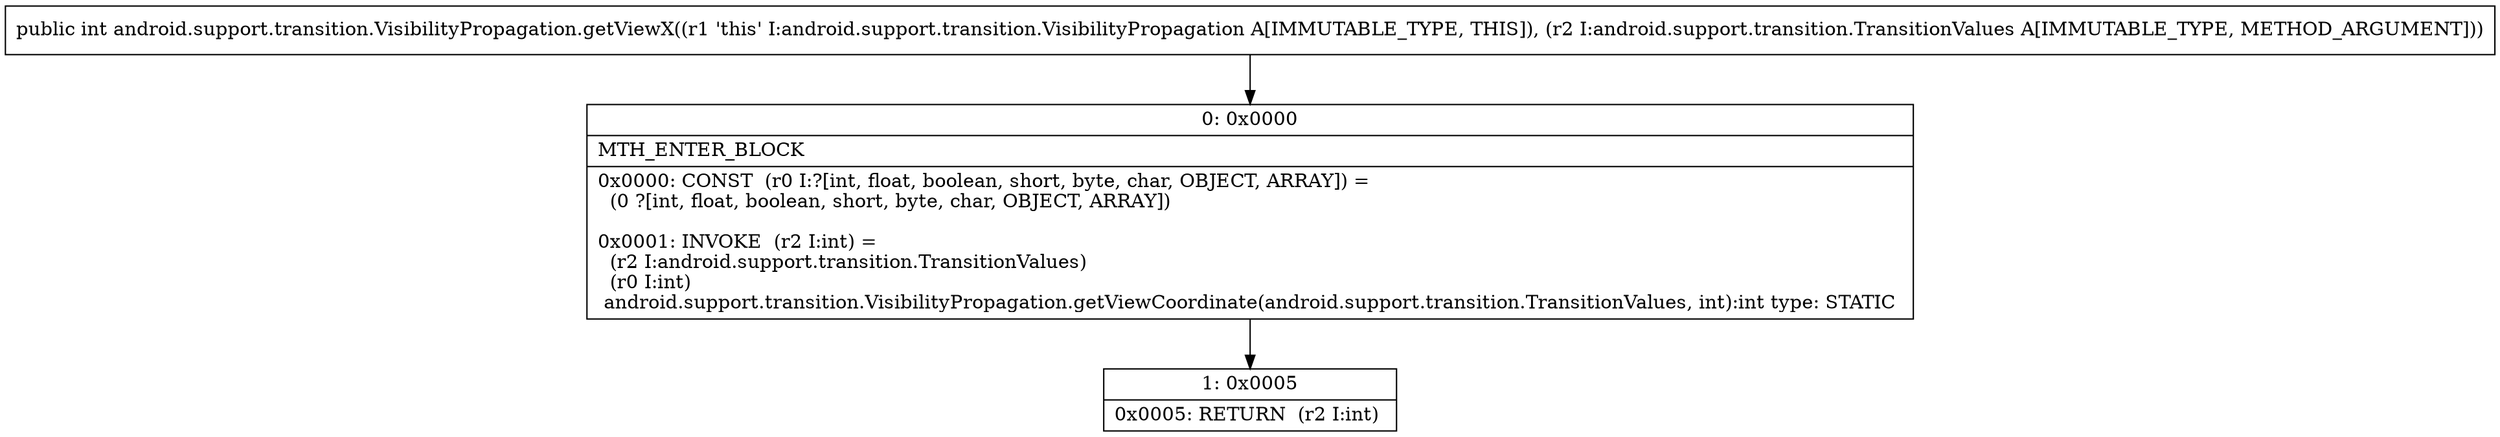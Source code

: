 digraph "CFG forandroid.support.transition.VisibilityPropagation.getViewX(Landroid\/support\/transition\/TransitionValues;)I" {
Node_0 [shape=record,label="{0\:\ 0x0000|MTH_ENTER_BLOCK\l|0x0000: CONST  (r0 I:?[int, float, boolean, short, byte, char, OBJECT, ARRAY]) = \l  (0 ?[int, float, boolean, short, byte, char, OBJECT, ARRAY])\l \l0x0001: INVOKE  (r2 I:int) = \l  (r2 I:android.support.transition.TransitionValues)\l  (r0 I:int)\l android.support.transition.VisibilityPropagation.getViewCoordinate(android.support.transition.TransitionValues, int):int type: STATIC \l}"];
Node_1 [shape=record,label="{1\:\ 0x0005|0x0005: RETURN  (r2 I:int) \l}"];
MethodNode[shape=record,label="{public int android.support.transition.VisibilityPropagation.getViewX((r1 'this' I:android.support.transition.VisibilityPropagation A[IMMUTABLE_TYPE, THIS]), (r2 I:android.support.transition.TransitionValues A[IMMUTABLE_TYPE, METHOD_ARGUMENT])) }"];
MethodNode -> Node_0;
Node_0 -> Node_1;
}

